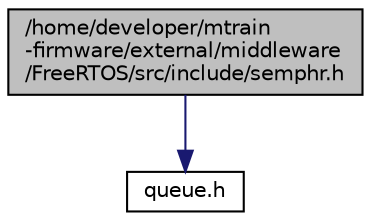 digraph "/home/developer/mtrain-firmware/external/middleware/FreeRTOS/src/include/semphr.h"
{
  edge [fontname="Helvetica",fontsize="10",labelfontname="Helvetica",labelfontsize="10"];
  node [fontname="Helvetica",fontsize="10",shape=record];
  Node0 [label="/home/developer/mtrain\l-firmware/external/middleware\l/FreeRTOS/src/include/semphr.h",height=0.2,width=0.4,color="black", fillcolor="grey75", style="filled", fontcolor="black"];
  Node0 -> Node1 [color="midnightblue",fontsize="10",style="solid",fontname="Helvetica"];
  Node1 [label="queue.h",height=0.2,width=0.4,color="black", fillcolor="white", style="filled",URL="$queue_8h.html"];
}
